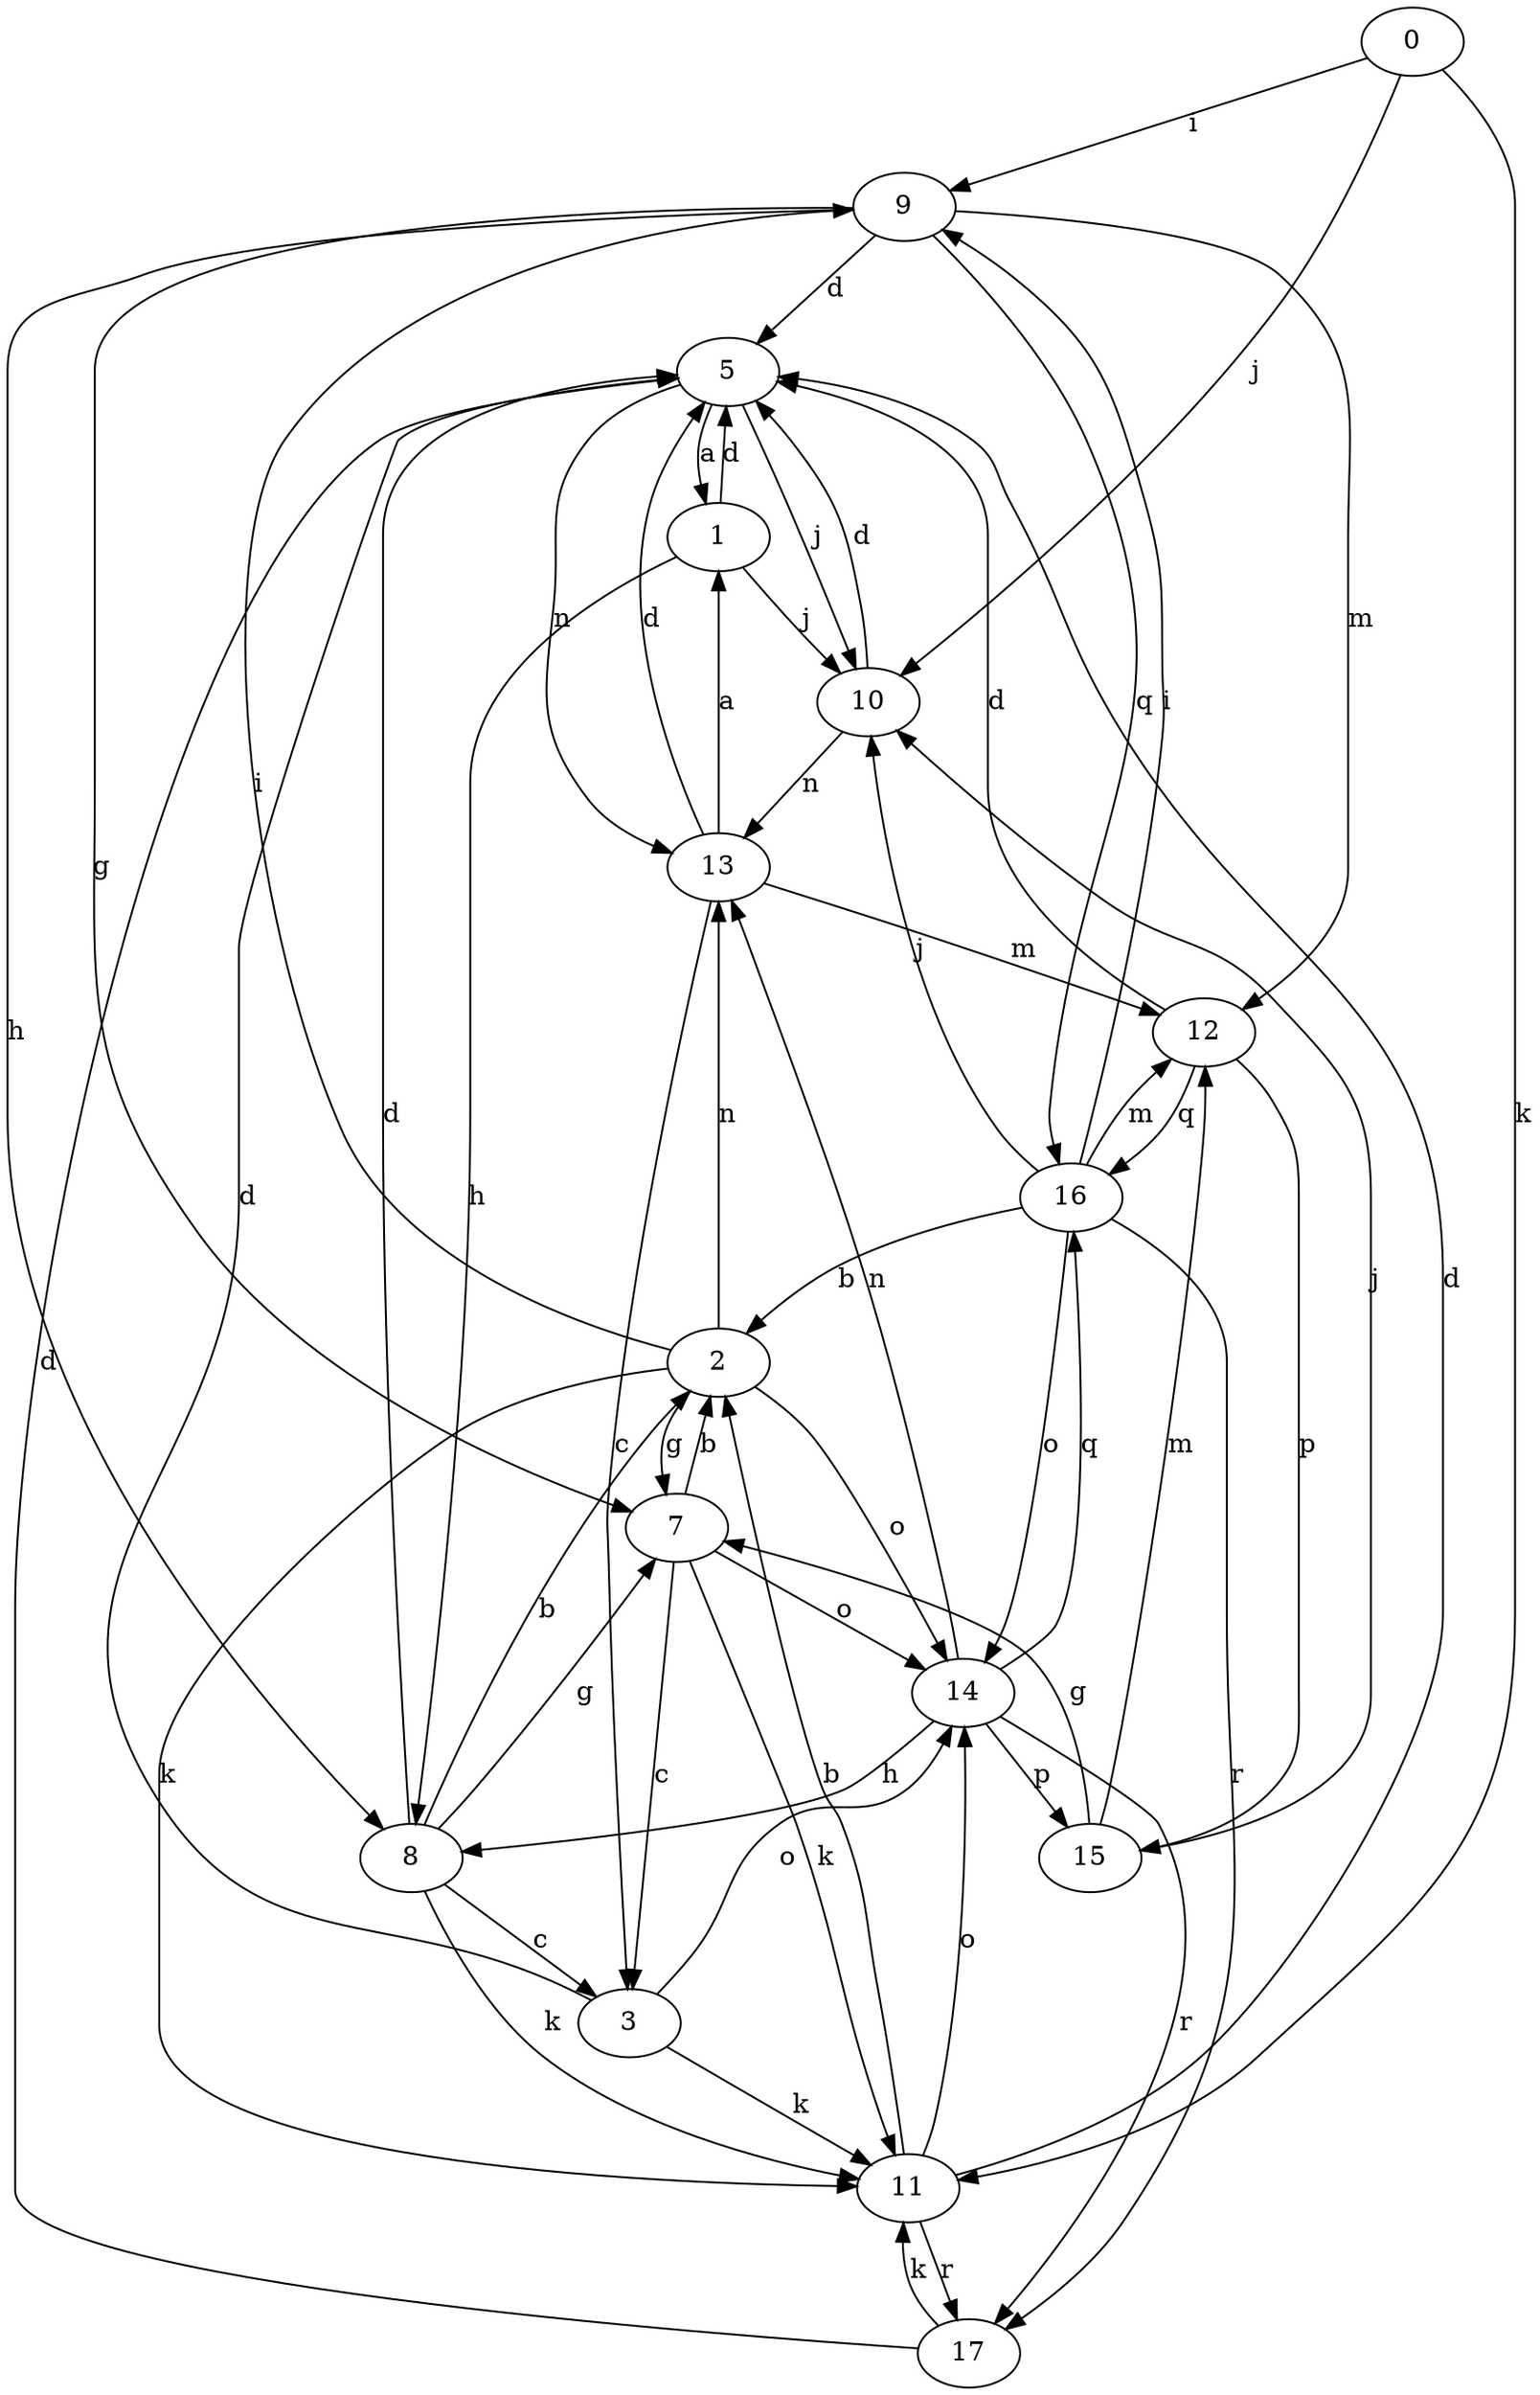 strict digraph  {
0;
1;
2;
3;
5;
7;
8;
9;
10;
11;
12;
13;
14;
15;
16;
17;
0 -> 9  [label=i];
0 -> 10  [label=j];
0 -> 11  [label=k];
1 -> 5  [label=d];
1 -> 8  [label=h];
1 -> 10  [label=j];
2 -> 7  [label=g];
2 -> 9  [label=i];
2 -> 11  [label=k];
2 -> 13  [label=n];
2 -> 14  [label=o];
3 -> 5  [label=d];
3 -> 11  [label=k];
3 -> 14  [label=o];
5 -> 1  [label=a];
5 -> 10  [label=j];
5 -> 13  [label=n];
7 -> 2  [label=b];
7 -> 3  [label=c];
7 -> 11  [label=k];
7 -> 14  [label=o];
8 -> 2  [label=b];
8 -> 3  [label=c];
8 -> 5  [label=d];
8 -> 7  [label=g];
8 -> 11  [label=k];
9 -> 5  [label=d];
9 -> 7  [label=g];
9 -> 8  [label=h];
9 -> 12  [label=m];
9 -> 16  [label=q];
10 -> 5  [label=d];
10 -> 13  [label=n];
11 -> 2  [label=b];
11 -> 5  [label=d];
11 -> 14  [label=o];
11 -> 17  [label=r];
12 -> 5  [label=d];
12 -> 15  [label=p];
12 -> 16  [label=q];
13 -> 1  [label=a];
13 -> 3  [label=c];
13 -> 5  [label=d];
13 -> 12  [label=m];
14 -> 8  [label=h];
14 -> 13  [label=n];
14 -> 15  [label=p];
14 -> 16  [label=q];
14 -> 17  [label=r];
15 -> 7  [label=g];
15 -> 10  [label=j];
15 -> 12  [label=m];
16 -> 2  [label=b];
16 -> 9  [label=i];
16 -> 10  [label=j];
16 -> 12  [label=m];
16 -> 14  [label=o];
16 -> 17  [label=r];
17 -> 5  [label=d];
17 -> 11  [label=k];
}
